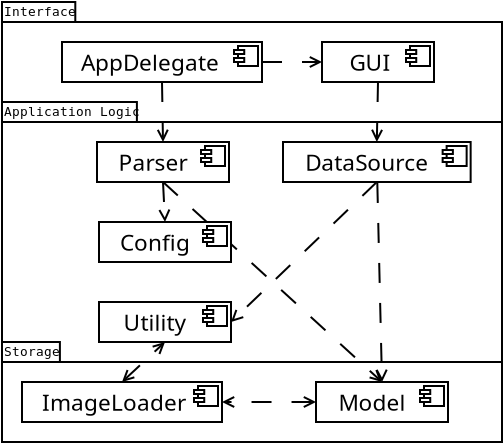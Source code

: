 <?xml version="1.0" encoding="UTF-8"?>
<dia:diagram xmlns:dia="http://www.lysator.liu.se/~alla/dia/">
  <dia:layer name="Background" visible="true" active="true">
    <dia:object type="UML - LargePackage" version="0" id="O0">
      <dia:attribute name="obj_pos">
        <dia:point val="-31,10"/>
      </dia:attribute>
      <dia:attribute name="obj_bb">
        <dia:rectangle val="-31.05,8.95;-5.95,31.05"/>
      </dia:attribute>
      <dia:attribute name="meta">
        <dia:composite type="dict"/>
      </dia:attribute>
      <dia:attribute name="elem_corner">
        <dia:point val="-31,10"/>
      </dia:attribute>
      <dia:attribute name="elem_width">
        <dia:real val="25"/>
      </dia:attribute>
      <dia:attribute name="elem_height">
        <dia:real val="21"/>
      </dia:attribute>
      <dia:attribute name="line_width">
        <dia:real val="0.1"/>
      </dia:attribute>
      <dia:attribute name="line_colour">
        <dia:color val="#000000"/>
      </dia:attribute>
      <dia:attribute name="fill_colour">
        <dia:color val="#ffffff"/>
      </dia:attribute>
      <dia:attribute name="text_colour">
        <dia:color val="#000000"/>
      </dia:attribute>
      <dia:attribute name="stereotype">
        <dia:string>##</dia:string>
      </dia:attribute>
      <dia:attribute name="name">
        <dia:string>#Interface#</dia:string>
      </dia:attribute>
    </dia:object>
    <dia:object type="UML - LargePackage" version="0" id="O1">
      <dia:attribute name="obj_pos">
        <dia:point val="-31,15"/>
      </dia:attribute>
      <dia:attribute name="obj_bb">
        <dia:rectangle val="-31.05,13.95;-5.95,31.05"/>
      </dia:attribute>
      <dia:attribute name="meta">
        <dia:composite type="dict"/>
      </dia:attribute>
      <dia:attribute name="elem_corner">
        <dia:point val="-31,15"/>
      </dia:attribute>
      <dia:attribute name="elem_width">
        <dia:real val="25"/>
      </dia:attribute>
      <dia:attribute name="elem_height">
        <dia:real val="16"/>
      </dia:attribute>
      <dia:attribute name="line_width">
        <dia:real val="0.1"/>
      </dia:attribute>
      <dia:attribute name="line_colour">
        <dia:color val="#000000"/>
      </dia:attribute>
      <dia:attribute name="fill_colour">
        <dia:color val="#ffffff"/>
      </dia:attribute>
      <dia:attribute name="text_colour">
        <dia:color val="#000000"/>
      </dia:attribute>
      <dia:attribute name="stereotype">
        <dia:string>##</dia:string>
      </dia:attribute>
      <dia:attribute name="name">
        <dia:string>#Application Logic#</dia:string>
      </dia:attribute>
    </dia:object>
    <dia:object type="UML - LargePackage" version="0" id="O2">
      <dia:attribute name="obj_pos">
        <dia:point val="-31,27"/>
      </dia:attribute>
      <dia:attribute name="obj_bb">
        <dia:rectangle val="-31.05,25.95;-5.95,31.05"/>
      </dia:attribute>
      <dia:attribute name="meta">
        <dia:composite type="dict"/>
      </dia:attribute>
      <dia:attribute name="elem_corner">
        <dia:point val="-31,27"/>
      </dia:attribute>
      <dia:attribute name="elem_width">
        <dia:real val="25"/>
      </dia:attribute>
      <dia:attribute name="elem_height">
        <dia:real val="4"/>
      </dia:attribute>
      <dia:attribute name="line_width">
        <dia:real val="0.1"/>
      </dia:attribute>
      <dia:attribute name="line_colour">
        <dia:color val="#000000"/>
      </dia:attribute>
      <dia:attribute name="fill_colour">
        <dia:color val="#ffffff"/>
      </dia:attribute>
      <dia:attribute name="text_colour">
        <dia:color val="#000000"/>
      </dia:attribute>
      <dia:attribute name="stereotype">
        <dia:string>##</dia:string>
      </dia:attribute>
      <dia:attribute name="name">
        <dia:string>#Storage#</dia:string>
      </dia:attribute>
    </dia:object>
    <dia:group>
      <dia:object type="Standard - Box" version="0" id="O3">
        <dia:attribute name="obj_pos">
          <dia:point val="-15,11"/>
        </dia:attribute>
        <dia:attribute name="obj_bb">
          <dia:rectangle val="-15.05,10.95;-9.35,13.05"/>
        </dia:attribute>
        <dia:attribute name="elem_corner">
          <dia:point val="-15,11"/>
        </dia:attribute>
        <dia:attribute name="elem_width">
          <dia:real val="5.6"/>
        </dia:attribute>
        <dia:attribute name="elem_height">
          <dia:real val="2"/>
        </dia:attribute>
        <dia:attribute name="show_background">
          <dia:boolean val="true"/>
        </dia:attribute>
      </dia:object>
      <dia:object type="Standard - Text" version="1" id="O4">
        <dia:attribute name="obj_pos">
          <dia:point val="-12.6,12"/>
        </dia:attribute>
        <dia:attribute name="obj_bb">
          <dia:rectangle val="-13.617,11.341;-11.582,12.659"/>
        </dia:attribute>
        <dia:attribute name="text">
          <dia:composite type="text">
            <dia:attribute name="string">
              <dia:string>#GUI#</dia:string>
            </dia:attribute>
            <dia:attribute name="font">
              <dia:font family="sans" style="0" name="Helvetica"/>
            </dia:attribute>
            <dia:attribute name="height">
              <dia:real val="1.411"/>
            </dia:attribute>
            <dia:attribute name="pos">
              <dia:point val="-12.6,12.391"/>
            </dia:attribute>
            <dia:attribute name="color">
              <dia:color val="#000000"/>
            </dia:attribute>
            <dia:attribute name="alignment">
              <dia:enum val="1"/>
            </dia:attribute>
          </dia:composite>
        </dia:attribute>
        <dia:attribute name="valign">
          <dia:enum val="2"/>
        </dia:attribute>
      </dia:object>
      <dia:group>
        <dia:object type="Standard - Box" version="0" id="O5">
          <dia:attribute name="obj_pos">
            <dia:point val="-10.6,11.2"/>
          </dia:attribute>
          <dia:attribute name="obj_bb">
            <dia:rectangle val="-10.65,11.15;-9.55,12.25"/>
          </dia:attribute>
          <dia:attribute name="elem_corner">
            <dia:point val="-10.6,11.2"/>
          </dia:attribute>
          <dia:attribute name="elem_width">
            <dia:real val="1"/>
          </dia:attribute>
          <dia:attribute name="elem_height">
            <dia:real val="1"/>
          </dia:attribute>
          <dia:attribute name="show_background">
            <dia:boolean val="true"/>
          </dia:attribute>
          <dia:attribute name="aspect">
            <dia:enum val="2"/>
          </dia:attribute>
        </dia:object>
        <dia:object type="Standard - Box" version="0" id="O6">
          <dia:attribute name="obj_pos">
            <dia:point val="-10.8,11.4"/>
          </dia:attribute>
          <dia:attribute name="obj_bb">
            <dia:rectangle val="-10.85,11.35;-10.238,11.65"/>
          </dia:attribute>
          <dia:attribute name="elem_corner">
            <dia:point val="-10.8,11.4"/>
          </dia:attribute>
          <dia:attribute name="elem_width">
            <dia:real val="0.512"/>
          </dia:attribute>
          <dia:attribute name="elem_height">
            <dia:real val="0.2"/>
          </dia:attribute>
          <dia:attribute name="show_background">
            <dia:boolean val="true"/>
          </dia:attribute>
        </dia:object>
        <dia:object type="Standard - Box" version="0" id="O7">
          <dia:attribute name="obj_pos">
            <dia:point val="-10.8,11.8"/>
          </dia:attribute>
          <dia:attribute name="obj_bb">
            <dia:rectangle val="-10.85,11.75;-10.238,12.05"/>
          </dia:attribute>
          <dia:attribute name="elem_corner">
            <dia:point val="-10.8,11.8"/>
          </dia:attribute>
          <dia:attribute name="elem_width">
            <dia:real val="0.512"/>
          </dia:attribute>
          <dia:attribute name="elem_height">
            <dia:real val="0.2"/>
          </dia:attribute>
          <dia:attribute name="show_background">
            <dia:boolean val="true"/>
          </dia:attribute>
        </dia:object>
      </dia:group>
    </dia:group>
    <dia:group>
      <dia:object type="Standard - Box" version="0" id="O8">
        <dia:attribute name="obj_pos">
          <dia:point val="-16.95,16"/>
        </dia:attribute>
        <dia:attribute name="obj_bb">
          <dia:rectangle val="-17,15.95;-7.518,18.05"/>
        </dia:attribute>
        <dia:attribute name="elem_corner">
          <dia:point val="-16.95,16"/>
        </dia:attribute>
        <dia:attribute name="elem_width">
          <dia:real val="9.382"/>
        </dia:attribute>
        <dia:attribute name="elem_height">
          <dia:real val="2"/>
        </dia:attribute>
        <dia:attribute name="show_background">
          <dia:boolean val="true"/>
        </dia:attribute>
      </dia:object>
      <dia:object type="Standard - Text" version="1" id="O9">
        <dia:attribute name="obj_pos">
          <dia:point val="-12.768,17"/>
        </dia:attribute>
        <dia:attribute name="obj_bb">
          <dia:rectangle val="-16.058,16.341;-9.478,17.659"/>
        </dia:attribute>
        <dia:attribute name="text">
          <dia:composite type="text">
            <dia:attribute name="string">
              <dia:string>#DataSource#</dia:string>
            </dia:attribute>
            <dia:attribute name="font">
              <dia:font family="sans" style="0" name="Helvetica"/>
            </dia:attribute>
            <dia:attribute name="height">
              <dia:real val="1.411"/>
            </dia:attribute>
            <dia:attribute name="pos">
              <dia:point val="-12.768,17.391"/>
            </dia:attribute>
            <dia:attribute name="color">
              <dia:color val="#000000"/>
            </dia:attribute>
            <dia:attribute name="alignment">
              <dia:enum val="1"/>
            </dia:attribute>
          </dia:composite>
        </dia:attribute>
        <dia:attribute name="valign">
          <dia:enum val="2"/>
        </dia:attribute>
      </dia:object>
      <dia:group>
        <dia:object type="Standard - Box" version="0" id="O10">
          <dia:attribute name="obj_pos">
            <dia:point val="-8.768,16.2"/>
          </dia:attribute>
          <dia:attribute name="obj_bb">
            <dia:rectangle val="-8.818,16.15;-7.718,17.25"/>
          </dia:attribute>
          <dia:attribute name="elem_corner">
            <dia:point val="-8.768,16.2"/>
          </dia:attribute>
          <dia:attribute name="elem_width">
            <dia:real val="1"/>
          </dia:attribute>
          <dia:attribute name="elem_height">
            <dia:real val="1"/>
          </dia:attribute>
          <dia:attribute name="show_background">
            <dia:boolean val="true"/>
          </dia:attribute>
          <dia:attribute name="aspect">
            <dia:enum val="2"/>
          </dia:attribute>
        </dia:object>
        <dia:object type="Standard - Box" version="0" id="O11">
          <dia:attribute name="obj_pos">
            <dia:point val="-8.968,16.4"/>
          </dia:attribute>
          <dia:attribute name="obj_bb">
            <dia:rectangle val="-9.018,16.35;-8.405,16.65"/>
          </dia:attribute>
          <dia:attribute name="elem_corner">
            <dia:point val="-8.968,16.4"/>
          </dia:attribute>
          <dia:attribute name="elem_width">
            <dia:real val="0.512"/>
          </dia:attribute>
          <dia:attribute name="elem_height">
            <dia:real val="0.2"/>
          </dia:attribute>
          <dia:attribute name="show_background">
            <dia:boolean val="true"/>
          </dia:attribute>
        </dia:object>
        <dia:object type="Standard - Box" version="0" id="O12">
          <dia:attribute name="obj_pos">
            <dia:point val="-8.968,16.8"/>
          </dia:attribute>
          <dia:attribute name="obj_bb">
            <dia:rectangle val="-9.018,16.75;-8.405,17.05"/>
          </dia:attribute>
          <dia:attribute name="elem_corner">
            <dia:point val="-8.968,16.8"/>
          </dia:attribute>
          <dia:attribute name="elem_width">
            <dia:real val="0.512"/>
          </dia:attribute>
          <dia:attribute name="elem_height">
            <dia:real val="0.2"/>
          </dia:attribute>
          <dia:attribute name="show_background">
            <dia:boolean val="true"/>
          </dia:attribute>
        </dia:object>
      </dia:group>
    </dia:group>
    <dia:group>
      <dia:object type="Standard - Box" version="0" id="O13">
        <dia:attribute name="obj_pos">
          <dia:point val="-15.3,28"/>
        </dia:attribute>
        <dia:attribute name="obj_bb">
          <dia:rectangle val="-15.35,27.95;-8.65,30.05"/>
        </dia:attribute>
        <dia:attribute name="elem_corner">
          <dia:point val="-15.3,28"/>
        </dia:attribute>
        <dia:attribute name="elem_width">
          <dia:real val="6.6"/>
        </dia:attribute>
        <dia:attribute name="elem_height">
          <dia:real val="2"/>
        </dia:attribute>
        <dia:attribute name="show_background">
          <dia:boolean val="true"/>
        </dia:attribute>
      </dia:object>
      <dia:object type="Standard - Text" version="1" id="O14">
        <dia:attribute name="obj_pos">
          <dia:point val="-12.5,29"/>
        </dia:attribute>
        <dia:attribute name="obj_bb">
          <dia:rectangle val="-14.197,28.341;-10.803,29.659"/>
        </dia:attribute>
        <dia:attribute name="text">
          <dia:composite type="text">
            <dia:attribute name="string">
              <dia:string>#Model#</dia:string>
            </dia:attribute>
            <dia:attribute name="font">
              <dia:font family="sans" style="0" name="Helvetica"/>
            </dia:attribute>
            <dia:attribute name="height">
              <dia:real val="1.411"/>
            </dia:attribute>
            <dia:attribute name="pos">
              <dia:point val="-12.5,29.391"/>
            </dia:attribute>
            <dia:attribute name="color">
              <dia:color val="#000000"/>
            </dia:attribute>
            <dia:attribute name="alignment">
              <dia:enum val="1"/>
            </dia:attribute>
          </dia:composite>
        </dia:attribute>
        <dia:attribute name="valign">
          <dia:enum val="2"/>
        </dia:attribute>
      </dia:object>
      <dia:group>
        <dia:object type="Standard - Box" version="0" id="O15">
          <dia:attribute name="obj_pos">
            <dia:point val="-9.9,28.2"/>
          </dia:attribute>
          <dia:attribute name="obj_bb">
            <dia:rectangle val="-9.95,28.15;-8.85,29.25"/>
          </dia:attribute>
          <dia:attribute name="elem_corner">
            <dia:point val="-9.9,28.2"/>
          </dia:attribute>
          <dia:attribute name="elem_width">
            <dia:real val="1"/>
          </dia:attribute>
          <dia:attribute name="elem_height">
            <dia:real val="1"/>
          </dia:attribute>
          <dia:attribute name="show_background">
            <dia:boolean val="true"/>
          </dia:attribute>
          <dia:attribute name="aspect">
            <dia:enum val="2"/>
          </dia:attribute>
        </dia:object>
        <dia:object type="Standard - Box" version="0" id="O16">
          <dia:attribute name="obj_pos">
            <dia:point val="-10.1,28.4"/>
          </dia:attribute>
          <dia:attribute name="obj_bb">
            <dia:rectangle val="-10.15,28.35;-9.537,28.65"/>
          </dia:attribute>
          <dia:attribute name="elem_corner">
            <dia:point val="-10.1,28.4"/>
          </dia:attribute>
          <dia:attribute name="elem_width">
            <dia:real val="0.512"/>
          </dia:attribute>
          <dia:attribute name="elem_height">
            <dia:real val="0.2"/>
          </dia:attribute>
          <dia:attribute name="show_background">
            <dia:boolean val="true"/>
          </dia:attribute>
        </dia:object>
        <dia:object type="Standard - Box" version="0" id="O17">
          <dia:attribute name="obj_pos">
            <dia:point val="-10.1,28.8"/>
          </dia:attribute>
          <dia:attribute name="obj_bb">
            <dia:rectangle val="-10.15,28.75;-9.537,29.05"/>
          </dia:attribute>
          <dia:attribute name="elem_corner">
            <dia:point val="-10.1,28.8"/>
          </dia:attribute>
          <dia:attribute name="elem_width">
            <dia:real val="0.512"/>
          </dia:attribute>
          <dia:attribute name="elem_height">
            <dia:real val="0.2"/>
          </dia:attribute>
          <dia:attribute name="show_background">
            <dia:boolean val="true"/>
          </dia:attribute>
        </dia:object>
      </dia:group>
    </dia:group>
    <dia:group>
      <dia:object type="Standard - Box" version="0" id="O18">
        <dia:attribute name="obj_pos">
          <dia:point val="-26.25,16"/>
        </dia:attribute>
        <dia:attribute name="obj_bb">
          <dia:rectangle val="-26.3,15.95;-19.6,18.05"/>
        </dia:attribute>
        <dia:attribute name="elem_corner">
          <dia:point val="-26.25,16"/>
        </dia:attribute>
        <dia:attribute name="elem_width">
          <dia:real val="6.6"/>
        </dia:attribute>
        <dia:attribute name="elem_height">
          <dia:real val="2"/>
        </dia:attribute>
        <dia:attribute name="show_background">
          <dia:boolean val="true"/>
        </dia:attribute>
      </dia:object>
      <dia:object type="Standard - Text" version="1" id="O19">
        <dia:attribute name="obj_pos">
          <dia:point val="-23.45,17"/>
        </dia:attribute>
        <dia:attribute name="obj_bb">
          <dia:rectangle val="-25.219,16.341;-21.681,17.659"/>
        </dia:attribute>
        <dia:attribute name="text">
          <dia:composite type="text">
            <dia:attribute name="string">
              <dia:string>#Parser#</dia:string>
            </dia:attribute>
            <dia:attribute name="font">
              <dia:font family="sans" style="0" name="Helvetica"/>
            </dia:attribute>
            <dia:attribute name="height">
              <dia:real val="1.411"/>
            </dia:attribute>
            <dia:attribute name="pos">
              <dia:point val="-23.45,17.391"/>
            </dia:attribute>
            <dia:attribute name="color">
              <dia:color val="#000000"/>
            </dia:attribute>
            <dia:attribute name="alignment">
              <dia:enum val="1"/>
            </dia:attribute>
          </dia:composite>
        </dia:attribute>
        <dia:attribute name="valign">
          <dia:enum val="2"/>
        </dia:attribute>
      </dia:object>
      <dia:group>
        <dia:object type="Standard - Box" version="0" id="O20">
          <dia:attribute name="obj_pos">
            <dia:point val="-20.85,16.2"/>
          </dia:attribute>
          <dia:attribute name="obj_bb">
            <dia:rectangle val="-20.9,16.15;-19.8,17.25"/>
          </dia:attribute>
          <dia:attribute name="elem_corner">
            <dia:point val="-20.85,16.2"/>
          </dia:attribute>
          <dia:attribute name="elem_width">
            <dia:real val="1"/>
          </dia:attribute>
          <dia:attribute name="elem_height">
            <dia:real val="1"/>
          </dia:attribute>
          <dia:attribute name="show_background">
            <dia:boolean val="true"/>
          </dia:attribute>
          <dia:attribute name="aspect">
            <dia:enum val="2"/>
          </dia:attribute>
        </dia:object>
        <dia:object type="Standard - Box" version="0" id="O21">
          <dia:attribute name="obj_pos">
            <dia:point val="-21.05,16.4"/>
          </dia:attribute>
          <dia:attribute name="obj_bb">
            <dia:rectangle val="-21.1,16.35;-20.488,16.65"/>
          </dia:attribute>
          <dia:attribute name="elem_corner">
            <dia:point val="-21.05,16.4"/>
          </dia:attribute>
          <dia:attribute name="elem_width">
            <dia:real val="0.512"/>
          </dia:attribute>
          <dia:attribute name="elem_height">
            <dia:real val="0.2"/>
          </dia:attribute>
          <dia:attribute name="show_background">
            <dia:boolean val="true"/>
          </dia:attribute>
        </dia:object>
        <dia:object type="Standard - Box" version="0" id="O22">
          <dia:attribute name="obj_pos">
            <dia:point val="-21.05,16.8"/>
          </dia:attribute>
          <dia:attribute name="obj_bb">
            <dia:rectangle val="-21.1,16.75;-20.488,17.05"/>
          </dia:attribute>
          <dia:attribute name="elem_corner">
            <dia:point val="-21.05,16.8"/>
          </dia:attribute>
          <dia:attribute name="elem_width">
            <dia:real val="0.512"/>
          </dia:attribute>
          <dia:attribute name="elem_height">
            <dia:real val="0.2"/>
          </dia:attribute>
          <dia:attribute name="show_background">
            <dia:boolean val="true"/>
          </dia:attribute>
        </dia:object>
      </dia:group>
    </dia:group>
    <dia:group>
      <dia:object type="Standard - Box" version="0" id="O23">
        <dia:attribute name="obj_pos">
          <dia:point val="-30,28"/>
        </dia:attribute>
        <dia:attribute name="obj_bb">
          <dia:rectangle val="-30.05,27.95;-19.95,30.05"/>
        </dia:attribute>
        <dia:attribute name="elem_corner">
          <dia:point val="-30,28"/>
        </dia:attribute>
        <dia:attribute name="elem_width">
          <dia:real val="10"/>
        </dia:attribute>
        <dia:attribute name="elem_height">
          <dia:real val="2"/>
        </dia:attribute>
        <dia:attribute name="show_background">
          <dia:boolean val="true"/>
        </dia:attribute>
      </dia:object>
      <dia:object type="Standard - Text" version="1" id="O24">
        <dia:attribute name="obj_pos">
          <dia:point val="-25.4,29"/>
        </dia:attribute>
        <dia:attribute name="obj_bb">
          <dia:rectangle val="-29.105,28.341;-21.695,29.659"/>
        </dia:attribute>
        <dia:attribute name="text">
          <dia:composite type="text">
            <dia:attribute name="string">
              <dia:string>#ImageLoader#</dia:string>
            </dia:attribute>
            <dia:attribute name="font">
              <dia:font family="sans" style="0" name="Helvetica"/>
            </dia:attribute>
            <dia:attribute name="height">
              <dia:real val="1.411"/>
            </dia:attribute>
            <dia:attribute name="pos">
              <dia:point val="-25.4,29.391"/>
            </dia:attribute>
            <dia:attribute name="color">
              <dia:color val="#000000"/>
            </dia:attribute>
            <dia:attribute name="alignment">
              <dia:enum val="1"/>
            </dia:attribute>
          </dia:composite>
        </dia:attribute>
        <dia:attribute name="valign">
          <dia:enum val="2"/>
        </dia:attribute>
      </dia:object>
      <dia:group>
        <dia:object type="Standard - Box" version="0" id="O25">
          <dia:attribute name="obj_pos">
            <dia:point val="-21.2,28.2"/>
          </dia:attribute>
          <dia:attribute name="obj_bb">
            <dia:rectangle val="-21.25,28.15;-20.15,29.25"/>
          </dia:attribute>
          <dia:attribute name="elem_corner">
            <dia:point val="-21.2,28.2"/>
          </dia:attribute>
          <dia:attribute name="elem_width">
            <dia:real val="1"/>
          </dia:attribute>
          <dia:attribute name="elem_height">
            <dia:real val="1"/>
          </dia:attribute>
          <dia:attribute name="show_background">
            <dia:boolean val="true"/>
          </dia:attribute>
          <dia:attribute name="aspect">
            <dia:enum val="2"/>
          </dia:attribute>
        </dia:object>
        <dia:object type="Standard - Box" version="0" id="O26">
          <dia:attribute name="obj_pos">
            <dia:point val="-21.4,28.4"/>
          </dia:attribute>
          <dia:attribute name="obj_bb">
            <dia:rectangle val="-21.45,28.35;-20.837,28.65"/>
          </dia:attribute>
          <dia:attribute name="elem_corner">
            <dia:point val="-21.4,28.4"/>
          </dia:attribute>
          <dia:attribute name="elem_width">
            <dia:real val="0.512"/>
          </dia:attribute>
          <dia:attribute name="elem_height">
            <dia:real val="0.2"/>
          </dia:attribute>
          <dia:attribute name="show_background">
            <dia:boolean val="true"/>
          </dia:attribute>
        </dia:object>
        <dia:object type="Standard - Box" version="0" id="O27">
          <dia:attribute name="obj_pos">
            <dia:point val="-21.4,28.8"/>
          </dia:attribute>
          <dia:attribute name="obj_bb">
            <dia:rectangle val="-21.45,28.75;-20.837,29.05"/>
          </dia:attribute>
          <dia:attribute name="elem_corner">
            <dia:point val="-21.4,28.8"/>
          </dia:attribute>
          <dia:attribute name="elem_width">
            <dia:real val="0.512"/>
          </dia:attribute>
          <dia:attribute name="elem_height">
            <dia:real val="0.2"/>
          </dia:attribute>
          <dia:attribute name="show_background">
            <dia:boolean val="true"/>
          </dia:attribute>
        </dia:object>
      </dia:group>
    </dia:group>
    <dia:group>
      <dia:object type="Standard - Box" version="0" id="O28">
        <dia:attribute name="obj_pos">
          <dia:point val="-26.15,24"/>
        </dia:attribute>
        <dia:attribute name="obj_bb">
          <dia:rectangle val="-26.2,23.95;-19.5,26.05"/>
        </dia:attribute>
        <dia:attribute name="elem_corner">
          <dia:point val="-26.15,24"/>
        </dia:attribute>
        <dia:attribute name="elem_width">
          <dia:real val="6.6"/>
        </dia:attribute>
        <dia:attribute name="elem_height">
          <dia:real val="2"/>
        </dia:attribute>
        <dia:attribute name="show_background">
          <dia:boolean val="true"/>
        </dia:attribute>
      </dia:object>
      <dia:object type="Standard - Text" version="1" id="O29">
        <dia:attribute name="obj_pos">
          <dia:point val="-23.35,25"/>
        </dia:attribute>
        <dia:attribute name="obj_bb">
          <dia:rectangle val="-25.014,24.341;-21.686,25.659"/>
        </dia:attribute>
        <dia:attribute name="text">
          <dia:composite type="text">
            <dia:attribute name="string">
              <dia:string>#Utility#</dia:string>
            </dia:attribute>
            <dia:attribute name="font">
              <dia:font family="sans" style="0" name="Helvetica"/>
            </dia:attribute>
            <dia:attribute name="height">
              <dia:real val="1.411"/>
            </dia:attribute>
            <dia:attribute name="pos">
              <dia:point val="-23.35,25.391"/>
            </dia:attribute>
            <dia:attribute name="color">
              <dia:color val="#000000"/>
            </dia:attribute>
            <dia:attribute name="alignment">
              <dia:enum val="1"/>
            </dia:attribute>
          </dia:composite>
        </dia:attribute>
        <dia:attribute name="valign">
          <dia:enum val="2"/>
        </dia:attribute>
      </dia:object>
      <dia:group>
        <dia:object type="Standard - Box" version="0" id="O30">
          <dia:attribute name="obj_pos">
            <dia:point val="-20.75,24.2"/>
          </dia:attribute>
          <dia:attribute name="obj_bb">
            <dia:rectangle val="-20.8,24.15;-19.7,25.25"/>
          </dia:attribute>
          <dia:attribute name="elem_corner">
            <dia:point val="-20.75,24.2"/>
          </dia:attribute>
          <dia:attribute name="elem_width">
            <dia:real val="1"/>
          </dia:attribute>
          <dia:attribute name="elem_height">
            <dia:real val="1"/>
          </dia:attribute>
          <dia:attribute name="show_background">
            <dia:boolean val="true"/>
          </dia:attribute>
          <dia:attribute name="aspect">
            <dia:enum val="2"/>
          </dia:attribute>
        </dia:object>
        <dia:object type="Standard - Box" version="0" id="O31">
          <dia:attribute name="obj_pos">
            <dia:point val="-20.95,24.4"/>
          </dia:attribute>
          <dia:attribute name="obj_bb">
            <dia:rectangle val="-21,24.35;-20.387,24.65"/>
          </dia:attribute>
          <dia:attribute name="elem_corner">
            <dia:point val="-20.95,24.4"/>
          </dia:attribute>
          <dia:attribute name="elem_width">
            <dia:real val="0.512"/>
          </dia:attribute>
          <dia:attribute name="elem_height">
            <dia:real val="0.2"/>
          </dia:attribute>
          <dia:attribute name="show_background">
            <dia:boolean val="true"/>
          </dia:attribute>
        </dia:object>
        <dia:object type="Standard - Box" version="0" id="O32">
          <dia:attribute name="obj_pos">
            <dia:point val="-20.95,24.8"/>
          </dia:attribute>
          <dia:attribute name="obj_bb">
            <dia:rectangle val="-21,24.75;-20.387,25.05"/>
          </dia:attribute>
          <dia:attribute name="elem_corner">
            <dia:point val="-20.95,24.8"/>
          </dia:attribute>
          <dia:attribute name="elem_width">
            <dia:real val="0.512"/>
          </dia:attribute>
          <dia:attribute name="elem_height">
            <dia:real val="0.2"/>
          </dia:attribute>
          <dia:attribute name="show_background">
            <dia:boolean val="true"/>
          </dia:attribute>
        </dia:object>
      </dia:group>
    </dia:group>
    <dia:group>
      <dia:object type="Standard - Box" version="0" id="O33">
        <dia:attribute name="obj_pos">
          <dia:point val="-28,11"/>
        </dia:attribute>
        <dia:attribute name="obj_bb">
          <dia:rectangle val="-28.05,10.95;-17.95,13.05"/>
        </dia:attribute>
        <dia:attribute name="elem_corner">
          <dia:point val="-28,11"/>
        </dia:attribute>
        <dia:attribute name="elem_width">
          <dia:real val="10.0"/>
        </dia:attribute>
        <dia:attribute name="elem_height">
          <dia:real val="2"/>
        </dia:attribute>
        <dia:attribute name="show_background">
          <dia:boolean val="true"/>
        </dia:attribute>
      </dia:object>
      <dia:object type="Standard - Text" version="1" id="O34">
        <dia:attribute name="obj_pos">
          <dia:point val="-23.6,12"/>
        </dia:attribute>
        <dia:attribute name="obj_bb">
          <dia:rectangle val="-27.265,11.341;-19.935,12.659"/>
        </dia:attribute>
        <dia:attribute name="text">
          <dia:composite type="text">
            <dia:attribute name="string">
              <dia:string>#AppDelegate#</dia:string>
            </dia:attribute>
            <dia:attribute name="font">
              <dia:font family="sans" style="0" name="Helvetica"/>
            </dia:attribute>
            <dia:attribute name="height">
              <dia:real val="1.411"/>
            </dia:attribute>
            <dia:attribute name="pos">
              <dia:point val="-23.6,12.391"/>
            </dia:attribute>
            <dia:attribute name="color">
              <dia:color val="#000000"/>
            </dia:attribute>
            <dia:attribute name="alignment">
              <dia:enum val="1"/>
            </dia:attribute>
          </dia:composite>
        </dia:attribute>
        <dia:attribute name="valign">
          <dia:enum val="2"/>
        </dia:attribute>
      </dia:object>
      <dia:group>
        <dia:object type="Standard - Box" version="0" id="O35">
          <dia:attribute name="obj_pos">
            <dia:point val="-19.2,11.2"/>
          </dia:attribute>
          <dia:attribute name="obj_bb">
            <dia:rectangle val="-19.25,11.15;-18.15,12.25"/>
          </dia:attribute>
          <dia:attribute name="elem_corner">
            <dia:point val="-19.2,11.2"/>
          </dia:attribute>
          <dia:attribute name="elem_width">
            <dia:real val="1"/>
          </dia:attribute>
          <dia:attribute name="elem_height">
            <dia:real val="1"/>
          </dia:attribute>
          <dia:attribute name="show_background">
            <dia:boolean val="true"/>
          </dia:attribute>
          <dia:attribute name="aspect">
            <dia:enum val="2"/>
          </dia:attribute>
        </dia:object>
        <dia:object type="Standard - Box" version="0" id="O36">
          <dia:attribute name="obj_pos">
            <dia:point val="-19.4,11.4"/>
          </dia:attribute>
          <dia:attribute name="obj_bb">
            <dia:rectangle val="-19.45,11.35;-18.837,11.65"/>
          </dia:attribute>
          <dia:attribute name="elem_corner">
            <dia:point val="-19.4,11.4"/>
          </dia:attribute>
          <dia:attribute name="elem_width">
            <dia:real val="0.512"/>
          </dia:attribute>
          <dia:attribute name="elem_height">
            <dia:real val="0.2"/>
          </dia:attribute>
          <dia:attribute name="show_background">
            <dia:boolean val="true"/>
          </dia:attribute>
        </dia:object>
        <dia:object type="Standard - Box" version="0" id="O37">
          <dia:attribute name="obj_pos">
            <dia:point val="-19.4,11.8"/>
          </dia:attribute>
          <dia:attribute name="obj_bb">
            <dia:rectangle val="-19.45,11.75;-18.837,12.05"/>
          </dia:attribute>
          <dia:attribute name="elem_corner">
            <dia:point val="-19.4,11.8"/>
          </dia:attribute>
          <dia:attribute name="elem_width">
            <dia:real val="0.512"/>
          </dia:attribute>
          <dia:attribute name="elem_height">
            <dia:real val="0.2"/>
          </dia:attribute>
          <dia:attribute name="show_background">
            <dia:boolean val="true"/>
          </dia:attribute>
        </dia:object>
      </dia:group>
    </dia:group>
    <dia:object type="Standard - Line" version="0" id="O38">
      <dia:attribute name="obj_pos">
        <dia:point val="-18,12"/>
      </dia:attribute>
      <dia:attribute name="obj_bb">
        <dia:rectangle val="-18.05,11.669;-14.888,12.331"/>
      </dia:attribute>
      <dia:attribute name="conn_endpoints">
        <dia:point val="-18,12"/>
        <dia:point val="-15,12"/>
      </dia:attribute>
      <dia:attribute name="numcp">
        <dia:int val="1"/>
      </dia:attribute>
      <dia:attribute name="line_style">
        <dia:enum val="1"/>
      </dia:attribute>
      <dia:attribute name="end_arrow">
        <dia:enum val="1"/>
      </dia:attribute>
      <dia:attribute name="end_arrow_length">
        <dia:real val="0.5"/>
      </dia:attribute>
      <dia:attribute name="end_arrow_width">
        <dia:real val="0.5"/>
      </dia:attribute>
      <dia:connections>
        <dia:connection handle="0" to="O33" connection="4"/>
        <dia:connection handle="1" to="O3" connection="3"/>
      </dia:connections>
      <dia:childnode parent="O0"/>
    </dia:object>
    <dia:object type="Standard - Line" version="0" id="O39">
      <dia:attribute name="obj_pos">
        <dia:point val="-15.3,29"/>
      </dia:attribute>
      <dia:attribute name="obj_bb">
        <dia:rectangle val="-20.05,28.669;-15.25,29.331"/>
      </dia:attribute>
      <dia:attribute name="conn_endpoints">
        <dia:point val="-15.3,29"/>
        <dia:point val="-20,29"/>
      </dia:attribute>
      <dia:attribute name="numcp">
        <dia:int val="1"/>
      </dia:attribute>
      <dia:attribute name="line_style">
        <dia:enum val="1"/>
      </dia:attribute>
      <dia:attribute name="start_arrow">
        <dia:enum val="1"/>
      </dia:attribute>
      <dia:attribute name="start_arrow_length">
        <dia:real val="0.5"/>
      </dia:attribute>
      <dia:attribute name="start_arrow_width">
        <dia:real val="0.5"/>
      </dia:attribute>
      <dia:attribute name="end_arrow">
        <dia:enum val="1"/>
      </dia:attribute>
      <dia:attribute name="end_arrow_length">
        <dia:real val="0.5"/>
      </dia:attribute>
      <dia:attribute name="end_arrow_width">
        <dia:real val="0.5"/>
      </dia:attribute>
      <dia:connections>
        <dia:connection handle="0" to="O13" connection="3"/>
        <dia:connection handle="1" to="O23" connection="4"/>
      </dia:connections>
      <dia:childnode parent="O2"/>
    </dia:object>
    <dia:object type="Standard - Line" version="0" id="O40">
      <dia:attribute name="obj_pos">
        <dia:point val="-12.234,18.049"/>
      </dia:attribute>
      <dia:attribute name="obj_bb">
        <dia:rectangle val="-12.344,17.997;-11.682,28.112"/>
      </dia:attribute>
      <dia:attribute name="conn_endpoints">
        <dia:point val="-12.234,18.049"/>
        <dia:point val="-12,28"/>
      </dia:attribute>
      <dia:attribute name="numcp">
        <dia:int val="1"/>
      </dia:attribute>
      <dia:attribute name="line_style">
        <dia:enum val="1"/>
      </dia:attribute>
      <dia:attribute name="end_arrow">
        <dia:enum val="1"/>
      </dia:attribute>
      <dia:attribute name="end_arrow_length">
        <dia:real val="0.5"/>
      </dia:attribute>
      <dia:attribute name="end_arrow_width">
        <dia:real val="0.5"/>
      </dia:attribute>
      <dia:connections>
        <dia:connection handle="0" to="O8" connection="8"/>
        <dia:connection handle="1" to="O13" connection="1"/>
      </dia:connections>
      <dia:childnode parent="O1"/>
    </dia:object>
    <dia:object type="Standard - Line" version="0" id="O41">
      <dia:attribute name="obj_pos">
        <dia:point val="-23,13"/>
      </dia:attribute>
      <dia:attribute name="obj_bb">
        <dia:rectangle val="-23.29,12.949;-22.628,16.112"/>
      </dia:attribute>
      <dia:attribute name="conn_endpoints">
        <dia:point val="-23,13"/>
        <dia:point val="-22.95,16"/>
      </dia:attribute>
      <dia:attribute name="numcp">
        <dia:int val="1"/>
      </dia:attribute>
      <dia:attribute name="line_style">
        <dia:enum val="1"/>
      </dia:attribute>
      <dia:attribute name="end_arrow">
        <dia:enum val="1"/>
      </dia:attribute>
      <dia:attribute name="end_arrow_length">
        <dia:real val="0.5"/>
      </dia:attribute>
      <dia:attribute name="end_arrow_width">
        <dia:real val="0.5"/>
      </dia:attribute>
      <dia:connections>
        <dia:connection handle="0" to="O33" connection="6"/>
        <dia:connection handle="1" to="O18" connection="1"/>
      </dia:connections>
      <dia:childnode parent="O0"/>
    </dia:object>
    <dia:object type="Standard - Line" version="0" id="O42">
      <dia:attribute name="obj_pos">
        <dia:point val="-12.2,13"/>
      </dia:attribute>
      <dia:attribute name="obj_bb">
        <dia:rectangle val="-12.579,12.949;-11.917,16.112"/>
      </dia:attribute>
      <dia:attribute name="conn_endpoints">
        <dia:point val="-12.2,13"/>
        <dia:point val="-12.259,16"/>
      </dia:attribute>
      <dia:attribute name="numcp">
        <dia:int val="1"/>
      </dia:attribute>
      <dia:attribute name="line_style">
        <dia:enum val="1"/>
      </dia:attribute>
      <dia:attribute name="end_arrow">
        <dia:enum val="1"/>
      </dia:attribute>
      <dia:attribute name="end_arrow_length">
        <dia:real val="0.5"/>
      </dia:attribute>
      <dia:attribute name="end_arrow_width">
        <dia:real val="0.5"/>
      </dia:attribute>
      <dia:connections>
        <dia:connection handle="0" to="O3" connection="6"/>
        <dia:connection handle="1" to="O8" connection="1"/>
      </dia:connections>
      <dia:childnode parent="O0"/>
    </dia:object>
    <dia:object type="Standard - Line" version="0" id="O43">
      <dia:attribute name="obj_pos">
        <dia:point val="-22.95,18"/>
      </dia:attribute>
      <dia:attribute name="obj_bb">
        <dia:rectangle val="-23.021,17.929;-11.917,28.075"/>
      </dia:attribute>
      <dia:attribute name="conn_endpoints">
        <dia:point val="-22.95,18"/>
        <dia:point val="-12,28"/>
      </dia:attribute>
      <dia:attribute name="numcp">
        <dia:int val="1"/>
      </dia:attribute>
      <dia:attribute name="line_style">
        <dia:enum val="1"/>
      </dia:attribute>
      <dia:attribute name="end_arrow">
        <dia:enum val="1"/>
      </dia:attribute>
      <dia:attribute name="end_arrow_length">
        <dia:real val="0.5"/>
      </dia:attribute>
      <dia:attribute name="end_arrow_width">
        <dia:real val="0.5"/>
      </dia:attribute>
      <dia:connections>
        <dia:connection handle="0" to="O18" connection="6"/>
        <dia:connection handle="1" to="O13" connection="1"/>
      </dia:connections>
      <dia:childnode parent="O1"/>
    </dia:object>
    <dia:object type="Standard - Line" version="0" id="O44">
      <dia:attribute name="obj_pos">
        <dia:point val="-22.95,18"/>
      </dia:attribute>
      <dia:attribute name="obj_bb">
        <dia:rectangle val="-23.208,17.948;-22.547,20.112"/>
      </dia:attribute>
      <dia:attribute name="conn_endpoints">
        <dia:point val="-22.95,18"/>
        <dia:point val="-22.85,20"/>
      </dia:attribute>
      <dia:attribute name="numcp">
        <dia:int val="1"/>
      </dia:attribute>
      <dia:attribute name="line_style">
        <dia:enum val="1"/>
      </dia:attribute>
      <dia:attribute name="end_arrow">
        <dia:enum val="1"/>
      </dia:attribute>
      <dia:attribute name="end_arrow_length">
        <dia:real val="0.5"/>
      </dia:attribute>
      <dia:attribute name="end_arrow_width">
        <dia:real val="0.5"/>
      </dia:attribute>
      <dia:connections>
        <dia:connection handle="0" to="O18" connection="6"/>
        <dia:connection handle="1" to="O47" connection="1"/>
      </dia:connections>
      <dia:childnode parent="O1"/>
    </dia:object>
    <dia:object type="Standard - Line" version="0" id="O45">
      <dia:attribute name="obj_pos">
        <dia:point val="-25,28"/>
      </dia:attribute>
      <dia:attribute name="obj_bb">
        <dia:rectangle val="-25.071,25.929;-22.779,28.071"/>
      </dia:attribute>
      <dia:attribute name="conn_endpoints">
        <dia:point val="-25,28"/>
        <dia:point val="-22.85,26"/>
      </dia:attribute>
      <dia:attribute name="numcp">
        <dia:int val="1"/>
      </dia:attribute>
      <dia:attribute name="line_style">
        <dia:enum val="1"/>
      </dia:attribute>
      <dia:attribute name="start_arrow">
        <dia:enum val="1"/>
      </dia:attribute>
      <dia:attribute name="start_arrow_length">
        <dia:real val="0.5"/>
      </dia:attribute>
      <dia:attribute name="start_arrow_width">
        <dia:real val="0.5"/>
      </dia:attribute>
      <dia:attribute name="end_arrow">
        <dia:enum val="1"/>
      </dia:attribute>
      <dia:attribute name="end_arrow_length">
        <dia:real val="0.5"/>
      </dia:attribute>
      <dia:attribute name="end_arrow_width">
        <dia:real val="0.5"/>
      </dia:attribute>
      <dia:connections>
        <dia:connection handle="0" to="O23" connection="1"/>
        <dia:connection handle="1" to="O28" connection="6"/>
      </dia:connections>
      <dia:childnode parent="O1"/>
    </dia:object>
    <dia:object type="Standard - Line" version="0" id="O46">
      <dia:attribute name="obj_pos">
        <dia:point val="-12.259,18"/>
      </dia:attribute>
      <dia:attribute name="obj_bb">
        <dia:rectangle val="-19.631,17.929;-12.188,25.077"/>
      </dia:attribute>
      <dia:attribute name="conn_endpoints">
        <dia:point val="-12.259,18"/>
        <dia:point val="-19.55,25"/>
      </dia:attribute>
      <dia:attribute name="numcp">
        <dia:int val="1"/>
      </dia:attribute>
      <dia:attribute name="line_style">
        <dia:enum val="1"/>
      </dia:attribute>
      <dia:attribute name="end_arrow">
        <dia:enum val="1"/>
      </dia:attribute>
      <dia:attribute name="end_arrow_length">
        <dia:real val="0.5"/>
      </dia:attribute>
      <dia:attribute name="end_arrow_width">
        <dia:real val="0.5"/>
      </dia:attribute>
      <dia:connections>
        <dia:connection handle="0" to="O8" connection="6"/>
        <dia:connection handle="1" to="O28" connection="4"/>
      </dia:connections>
      <dia:childnode parent="O1"/>
    </dia:object>
    <dia:group>
      <dia:object type="Standard - Box" version="0" id="O47">
        <dia:attribute name="obj_pos">
          <dia:point val="-26.15,20"/>
        </dia:attribute>
        <dia:attribute name="obj_bb">
          <dia:rectangle val="-26.2,19.95;-19.5,22.05"/>
        </dia:attribute>
        <dia:attribute name="elem_corner">
          <dia:point val="-26.15,20"/>
        </dia:attribute>
        <dia:attribute name="elem_width">
          <dia:real val="6.6"/>
        </dia:attribute>
        <dia:attribute name="elem_height">
          <dia:real val="2"/>
        </dia:attribute>
        <dia:attribute name="show_background">
          <dia:boolean val="true"/>
        </dia:attribute>
      </dia:object>
      <dia:object type="Standard - Text" version="1" id="O48">
        <dia:attribute name="obj_pos">
          <dia:point val="-23.35,21"/>
        </dia:attribute>
        <dia:attribute name="obj_bb">
          <dia:rectangle val="-25.164,20.341;-21.536,21.659"/>
        </dia:attribute>
        <dia:attribute name="text">
          <dia:composite type="text">
            <dia:attribute name="string">
              <dia:string>#Config#</dia:string>
            </dia:attribute>
            <dia:attribute name="font">
              <dia:font family="sans" style="0" name="Helvetica"/>
            </dia:attribute>
            <dia:attribute name="height">
              <dia:real val="1.411"/>
            </dia:attribute>
            <dia:attribute name="pos">
              <dia:point val="-23.35,21.391"/>
            </dia:attribute>
            <dia:attribute name="color">
              <dia:color val="#000000"/>
            </dia:attribute>
            <dia:attribute name="alignment">
              <dia:enum val="1"/>
            </dia:attribute>
          </dia:composite>
        </dia:attribute>
        <dia:attribute name="valign">
          <dia:enum val="2"/>
        </dia:attribute>
      </dia:object>
      <dia:group>
        <dia:object type="Standard - Box" version="0" id="O49">
          <dia:attribute name="obj_pos">
            <dia:point val="-20.75,20.2"/>
          </dia:attribute>
          <dia:attribute name="obj_bb">
            <dia:rectangle val="-20.8,20.15;-19.7,21.25"/>
          </dia:attribute>
          <dia:attribute name="elem_corner">
            <dia:point val="-20.75,20.2"/>
          </dia:attribute>
          <dia:attribute name="elem_width">
            <dia:real val="1"/>
          </dia:attribute>
          <dia:attribute name="elem_height">
            <dia:real val="1"/>
          </dia:attribute>
          <dia:attribute name="show_background">
            <dia:boolean val="true"/>
          </dia:attribute>
          <dia:attribute name="aspect">
            <dia:enum val="2"/>
          </dia:attribute>
        </dia:object>
        <dia:object type="Standard - Box" version="0" id="O50">
          <dia:attribute name="obj_pos">
            <dia:point val="-20.95,20.4"/>
          </dia:attribute>
          <dia:attribute name="obj_bb">
            <dia:rectangle val="-21,20.35;-20.387,20.65"/>
          </dia:attribute>
          <dia:attribute name="elem_corner">
            <dia:point val="-20.95,20.4"/>
          </dia:attribute>
          <dia:attribute name="elem_width">
            <dia:real val="0.512"/>
          </dia:attribute>
          <dia:attribute name="elem_height">
            <dia:real val="0.2"/>
          </dia:attribute>
          <dia:attribute name="show_background">
            <dia:boolean val="true"/>
          </dia:attribute>
        </dia:object>
        <dia:object type="Standard - Box" version="0" id="O51">
          <dia:attribute name="obj_pos">
            <dia:point val="-20.95,20.8"/>
          </dia:attribute>
          <dia:attribute name="obj_bb">
            <dia:rectangle val="-21,20.75;-20.387,21.05"/>
          </dia:attribute>
          <dia:attribute name="elem_corner">
            <dia:point val="-20.95,20.8"/>
          </dia:attribute>
          <dia:attribute name="elem_width">
            <dia:real val="0.512"/>
          </dia:attribute>
          <dia:attribute name="elem_height">
            <dia:real val="0.2"/>
          </dia:attribute>
          <dia:attribute name="show_background">
            <dia:boolean val="true"/>
          </dia:attribute>
        </dia:object>
      </dia:group>
    </dia:group>
  </dia:layer>
</dia:diagram>

